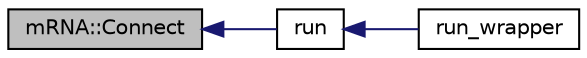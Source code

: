 digraph "mRNA::Connect"
{
  edge [fontname="Helvetica",fontsize="10",labelfontname="Helvetica",labelfontsize="10"];
  node [fontname="Helvetica",fontsize="10",shape=record];
  rankdir="LR";
  Node1 [label="mRNA::Connect",height=0.2,width=0.4,color="black", fillcolor="grey75", style="filled" fontcolor="black"];
  Node1 -> Node2 [dir="back",color="midnightblue",fontsize="10",style="solid"];
  Node2 [label="run",height=0.2,width=0.4,color="black", fillcolor="white", style="filled",URL="$graph_8cpp.html#aa6aa60788a21eb2dac33211bdddb851a"];
  Node2 -> Node3 [dir="back",color="midnightblue",fontsize="10",style="solid"];
  Node3 [label="run_wrapper",height=0.2,width=0.4,color="black", fillcolor="white", style="filled",URL="$graph_8cpp.html#aa1ee178ed04bf0d99f01ce22a57584ea"];
}
